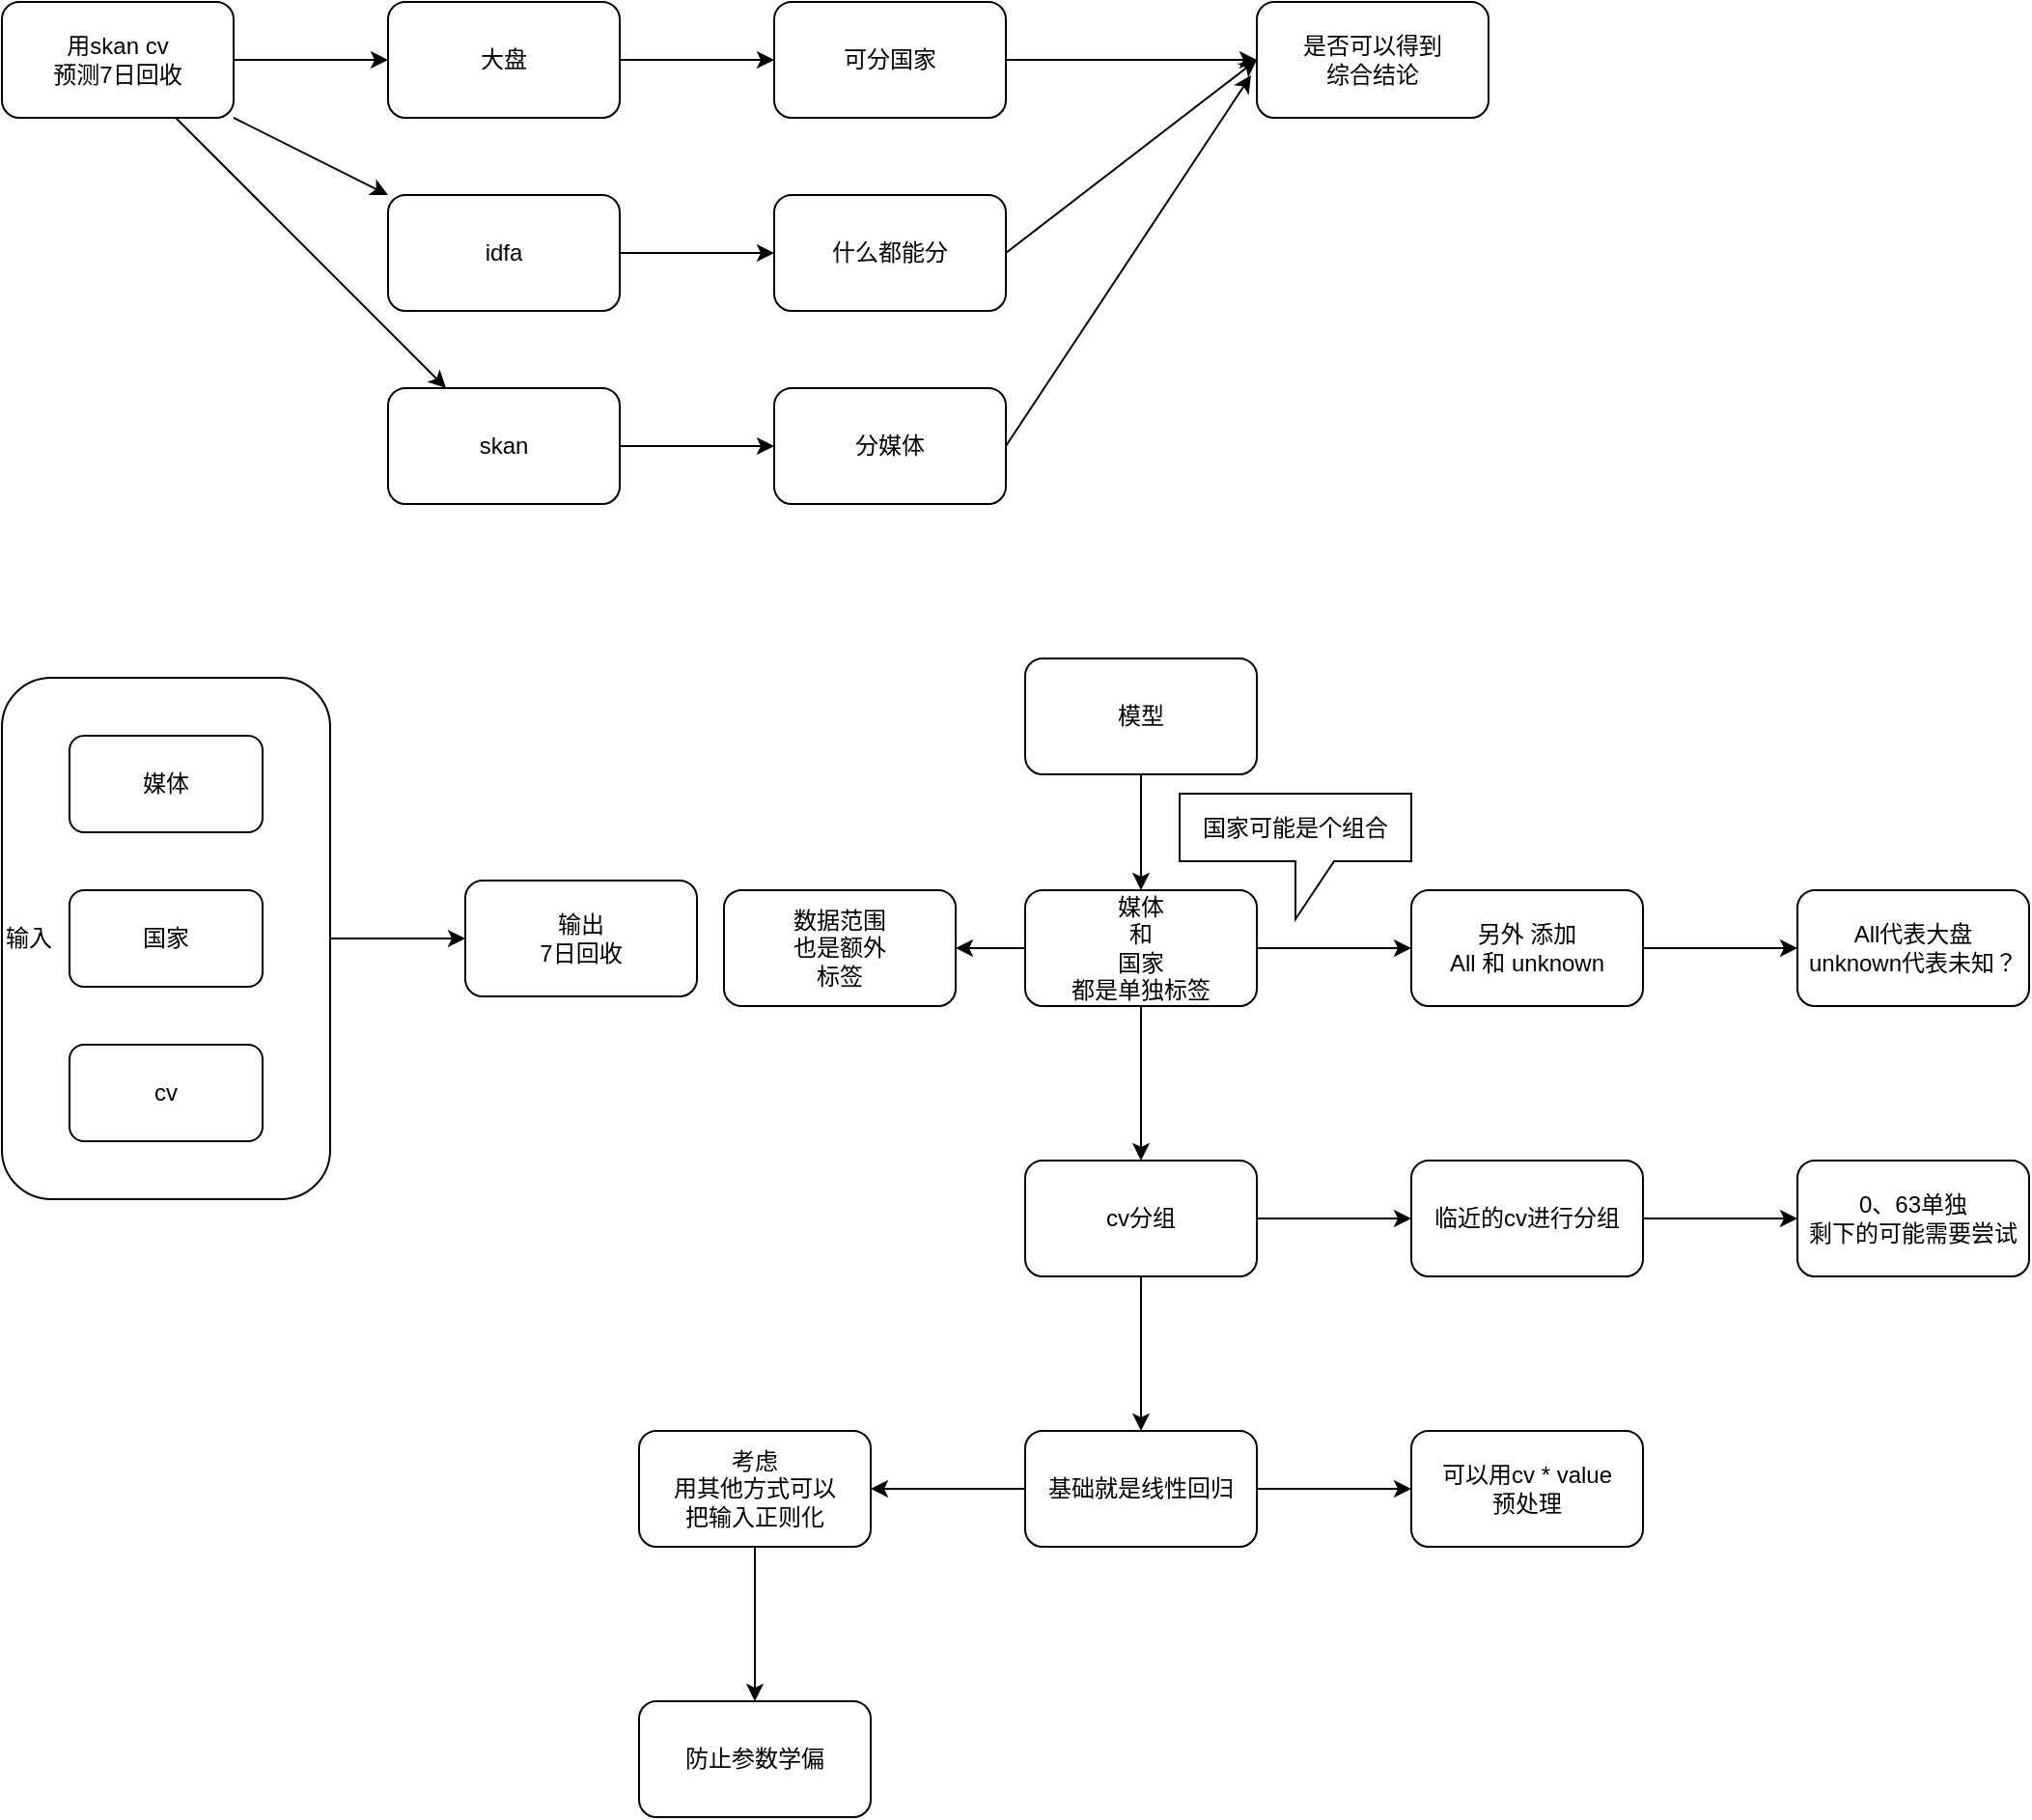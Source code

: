 <mxfile>
    <diagram id="9IPPcJQb72su35Q1--tI" name="第 1 页">
        <mxGraphModel dx="1040" dy="593" grid="1" gridSize="10" guides="1" tooltips="1" connect="1" arrows="1" fold="1" page="1" pageScale="1" pageWidth="827" pageHeight="1169" math="0" shadow="0">
            <root>
                <mxCell id="0"/>
                <mxCell id="1" parent="0"/>
                <mxCell id="38" value="" style="edgeStyle=none;html=1;" edge="1" parent="1" source="36" target="37">
                    <mxGeometry relative="1" as="geometry"/>
                </mxCell>
                <mxCell id="42" value="" style="edgeStyle=none;html=1;" edge="1" parent="1" source="36" target="41">
                    <mxGeometry relative="1" as="geometry"/>
                </mxCell>
                <mxCell id="46" value="" style="edgeStyle=none;html=1;" edge="1" parent="1" source="36" target="45">
                    <mxGeometry relative="1" as="geometry"/>
                </mxCell>
                <mxCell id="36" value="用skan cv&lt;br&gt;预测7日回收" style="rounded=1;whiteSpace=wrap;html=1;" vertex="1" parent="1">
                    <mxGeometry x="40" y="40" width="120" height="60" as="geometry"/>
                </mxCell>
                <mxCell id="40" value="" style="edgeStyle=none;html=1;" edge="1" parent="1" source="37" target="39">
                    <mxGeometry relative="1" as="geometry"/>
                </mxCell>
                <mxCell id="37" value="大盘" style="whiteSpace=wrap;html=1;rounded=1;" vertex="1" parent="1">
                    <mxGeometry x="240" y="40" width="120" height="60" as="geometry"/>
                </mxCell>
                <mxCell id="51" value="" style="edgeStyle=none;html=1;" edge="1" parent="1" source="39" target="50">
                    <mxGeometry relative="1" as="geometry"/>
                </mxCell>
                <mxCell id="39" value="可分国家" style="whiteSpace=wrap;html=1;rounded=1;" vertex="1" parent="1">
                    <mxGeometry x="440" y="40" width="120" height="60" as="geometry"/>
                </mxCell>
                <mxCell id="44" value="" style="edgeStyle=none;html=1;" edge="1" parent="1" source="41" target="43">
                    <mxGeometry relative="1" as="geometry"/>
                </mxCell>
                <mxCell id="41" value="idfa" style="whiteSpace=wrap;html=1;rounded=1;" vertex="1" parent="1">
                    <mxGeometry x="240" y="140" width="120" height="60" as="geometry"/>
                </mxCell>
                <mxCell id="43" value="什么都能分" style="whiteSpace=wrap;html=1;rounded=1;" vertex="1" parent="1">
                    <mxGeometry x="440" y="140" width="120" height="60" as="geometry"/>
                </mxCell>
                <mxCell id="48" value="" style="edgeStyle=none;html=1;" edge="1" parent="1" source="45" target="47">
                    <mxGeometry relative="1" as="geometry"/>
                </mxCell>
                <mxCell id="45" value="skan" style="whiteSpace=wrap;html=1;rounded=1;" vertex="1" parent="1">
                    <mxGeometry x="240" y="240" width="120" height="60" as="geometry"/>
                </mxCell>
                <mxCell id="47" value="分媒体" style="whiteSpace=wrap;html=1;rounded=1;" vertex="1" parent="1">
                    <mxGeometry x="440" y="240" width="120" height="60" as="geometry"/>
                </mxCell>
                <mxCell id="50" value="是否可以得到&lt;br&gt;综合结论" style="whiteSpace=wrap;html=1;rounded=1;" vertex="1" parent="1">
                    <mxGeometry x="690" y="40" width="120" height="60" as="geometry"/>
                </mxCell>
                <mxCell id="52" value="" style="endArrow=classic;html=1;exitX=1;exitY=0.5;exitDx=0;exitDy=0;entryX=0;entryY=0.5;entryDx=0;entryDy=0;" edge="1" parent="1" source="43" target="50">
                    <mxGeometry width="50" height="50" relative="1" as="geometry">
                        <mxPoint x="600" y="200" as="sourcePoint"/>
                        <mxPoint x="650" y="150" as="targetPoint"/>
                    </mxGeometry>
                </mxCell>
                <mxCell id="53" value="" style="endArrow=classic;html=1;exitX=1;exitY=0.5;exitDx=0;exitDy=0;entryX=-0.025;entryY=0.633;entryDx=0;entryDy=0;entryPerimeter=0;" edge="1" parent="1" source="47" target="50">
                    <mxGeometry width="50" height="50" relative="1" as="geometry">
                        <mxPoint x="510" y="390" as="sourcePoint"/>
                        <mxPoint x="560" y="340" as="targetPoint"/>
                    </mxGeometry>
                </mxCell>
                <mxCell id="55" value="&lt;div&gt;&lt;span&gt;输入&lt;/span&gt;&lt;/div&gt;" style="whiteSpace=wrap;html=1;rounded=1;align=left;" vertex="1" parent="1">
                    <mxGeometry x="40" y="390" width="170" height="270" as="geometry"/>
                </mxCell>
                <mxCell id="57" value="输出&lt;br&gt;7日回收" style="whiteSpace=wrap;html=1;rounded=1;" vertex="1" parent="1">
                    <mxGeometry x="280" y="495" width="120" height="60" as="geometry"/>
                </mxCell>
                <mxCell id="59" value="媒体" style="rounded=1;whiteSpace=wrap;html=1;" vertex="1" parent="1">
                    <mxGeometry x="75" y="420" width="100" height="50" as="geometry"/>
                </mxCell>
                <mxCell id="62" value="国家" style="rounded=1;whiteSpace=wrap;html=1;" vertex="1" parent="1">
                    <mxGeometry x="75" y="500" width="100" height="50" as="geometry"/>
                </mxCell>
                <mxCell id="64" value="cv" style="rounded=1;whiteSpace=wrap;html=1;" vertex="1" parent="1">
                    <mxGeometry x="75" y="580" width="100" height="50" as="geometry"/>
                </mxCell>
                <mxCell id="66" value="" style="endArrow=classic;html=1;exitX=1;exitY=0.5;exitDx=0;exitDy=0;entryX=0;entryY=0.5;entryDx=0;entryDy=0;" edge="1" parent="1" source="55" target="57">
                    <mxGeometry width="50" height="50" relative="1" as="geometry">
                        <mxPoint x="220" y="560" as="sourcePoint"/>
                        <mxPoint x="270" y="510" as="targetPoint"/>
                    </mxGeometry>
                </mxCell>
                <mxCell id="70" value="" style="edgeStyle=none;html=1;" edge="1" parent="1" source="68" target="69">
                    <mxGeometry relative="1" as="geometry"/>
                </mxCell>
                <mxCell id="68" value="模型" style="rounded=1;whiteSpace=wrap;html=1;" vertex="1" parent="1">
                    <mxGeometry x="570" y="380" width="120" height="60" as="geometry"/>
                </mxCell>
                <mxCell id="72" value="" style="edgeStyle=none;html=1;" edge="1" parent="1" source="69" target="71">
                    <mxGeometry relative="1" as="geometry"/>
                </mxCell>
                <mxCell id="76" value="" style="edgeStyle=none;html=1;" edge="1" parent="1" source="69" target="75">
                    <mxGeometry relative="1" as="geometry"/>
                </mxCell>
                <mxCell id="90" value="" style="edgeStyle=none;html=1;" edge="1" parent="1" source="69" target="89">
                    <mxGeometry relative="1" as="geometry"/>
                </mxCell>
                <mxCell id="69" value="媒体&lt;br&gt;和&lt;br&gt;国家&lt;br&gt;都是单独标签" style="whiteSpace=wrap;html=1;rounded=1;" vertex="1" parent="1">
                    <mxGeometry x="570" y="500" width="120" height="60" as="geometry"/>
                </mxCell>
                <mxCell id="74" value="" style="edgeStyle=none;html=1;" edge="1" parent="1" source="71" target="73">
                    <mxGeometry relative="1" as="geometry"/>
                </mxCell>
                <mxCell id="71" value="另外 添加&lt;br&gt;All 和 unknown" style="whiteSpace=wrap;html=1;rounded=1;" vertex="1" parent="1">
                    <mxGeometry x="770" y="500" width="120" height="60" as="geometry"/>
                </mxCell>
                <mxCell id="73" value="All代表大盘&lt;br&gt;unknown代表未知？" style="whiteSpace=wrap;html=1;rounded=1;" vertex="1" parent="1">
                    <mxGeometry x="970" y="500" width="120" height="60" as="geometry"/>
                </mxCell>
                <mxCell id="78" value="" style="edgeStyle=none;html=1;" edge="1" parent="1" source="75" target="77">
                    <mxGeometry relative="1" as="geometry"/>
                </mxCell>
                <mxCell id="82" value="" style="edgeStyle=none;html=1;" edge="1" parent="1" source="75" target="81">
                    <mxGeometry relative="1" as="geometry"/>
                </mxCell>
                <mxCell id="75" value="cv分组" style="whiteSpace=wrap;html=1;rounded=1;" vertex="1" parent="1">
                    <mxGeometry x="570" y="640" width="120" height="60" as="geometry"/>
                </mxCell>
                <mxCell id="80" value="" style="edgeStyle=none;html=1;" edge="1" parent="1" source="77" target="79">
                    <mxGeometry relative="1" as="geometry"/>
                </mxCell>
                <mxCell id="77" value="临近的cv进行分组" style="whiteSpace=wrap;html=1;rounded=1;" vertex="1" parent="1">
                    <mxGeometry x="770" y="640" width="120" height="60" as="geometry"/>
                </mxCell>
                <mxCell id="79" value="0、63单独&lt;br&gt;剩下的可能需要尝试" style="whiteSpace=wrap;html=1;rounded=1;" vertex="1" parent="1">
                    <mxGeometry x="970" y="640" width="120" height="60" as="geometry"/>
                </mxCell>
                <mxCell id="84" value="" style="edgeStyle=none;html=1;" edge="1" parent="1" source="81" target="83">
                    <mxGeometry relative="1" as="geometry"/>
                </mxCell>
                <mxCell id="86" value="" style="edgeStyle=none;html=1;" edge="1" parent="1" source="81" target="85">
                    <mxGeometry relative="1" as="geometry"/>
                </mxCell>
                <mxCell id="81" value="基础就是线性回归" style="whiteSpace=wrap;html=1;rounded=1;" vertex="1" parent="1">
                    <mxGeometry x="570" y="780" width="120" height="60" as="geometry"/>
                </mxCell>
                <mxCell id="83" value="可以用cv * value &lt;br&gt;预处理" style="whiteSpace=wrap;html=1;rounded=1;" vertex="1" parent="1">
                    <mxGeometry x="770" y="780" width="120" height="60" as="geometry"/>
                </mxCell>
                <mxCell id="88" value="" style="edgeStyle=none;html=1;" edge="1" parent="1" source="85" target="87">
                    <mxGeometry relative="1" as="geometry"/>
                </mxCell>
                <mxCell id="85" value="考虑&lt;br&gt;用其他方式可以&lt;br&gt;把输入正则化" style="whiteSpace=wrap;html=1;rounded=1;" vertex="1" parent="1">
                    <mxGeometry x="370" y="780" width="120" height="60" as="geometry"/>
                </mxCell>
                <mxCell id="87" value="防止参数学偏" style="whiteSpace=wrap;html=1;rounded=1;" vertex="1" parent="1">
                    <mxGeometry x="370" y="920" width="120" height="60" as="geometry"/>
                </mxCell>
                <mxCell id="89" value="数据范围&lt;br&gt;也是额外&lt;br&gt;标签" style="whiteSpace=wrap;html=1;rounded=1;" vertex="1" parent="1">
                    <mxGeometry x="414" y="500" width="120" height="60" as="geometry"/>
                </mxCell>
                <mxCell id="91" value="国家可能是个组合" style="shape=callout;whiteSpace=wrap;html=1;perimeter=calloutPerimeter;" vertex="1" parent="1">
                    <mxGeometry x="650" y="450" width="120" height="65" as="geometry"/>
                </mxCell>
            </root>
        </mxGraphModel>
    </diagram>
</mxfile>
